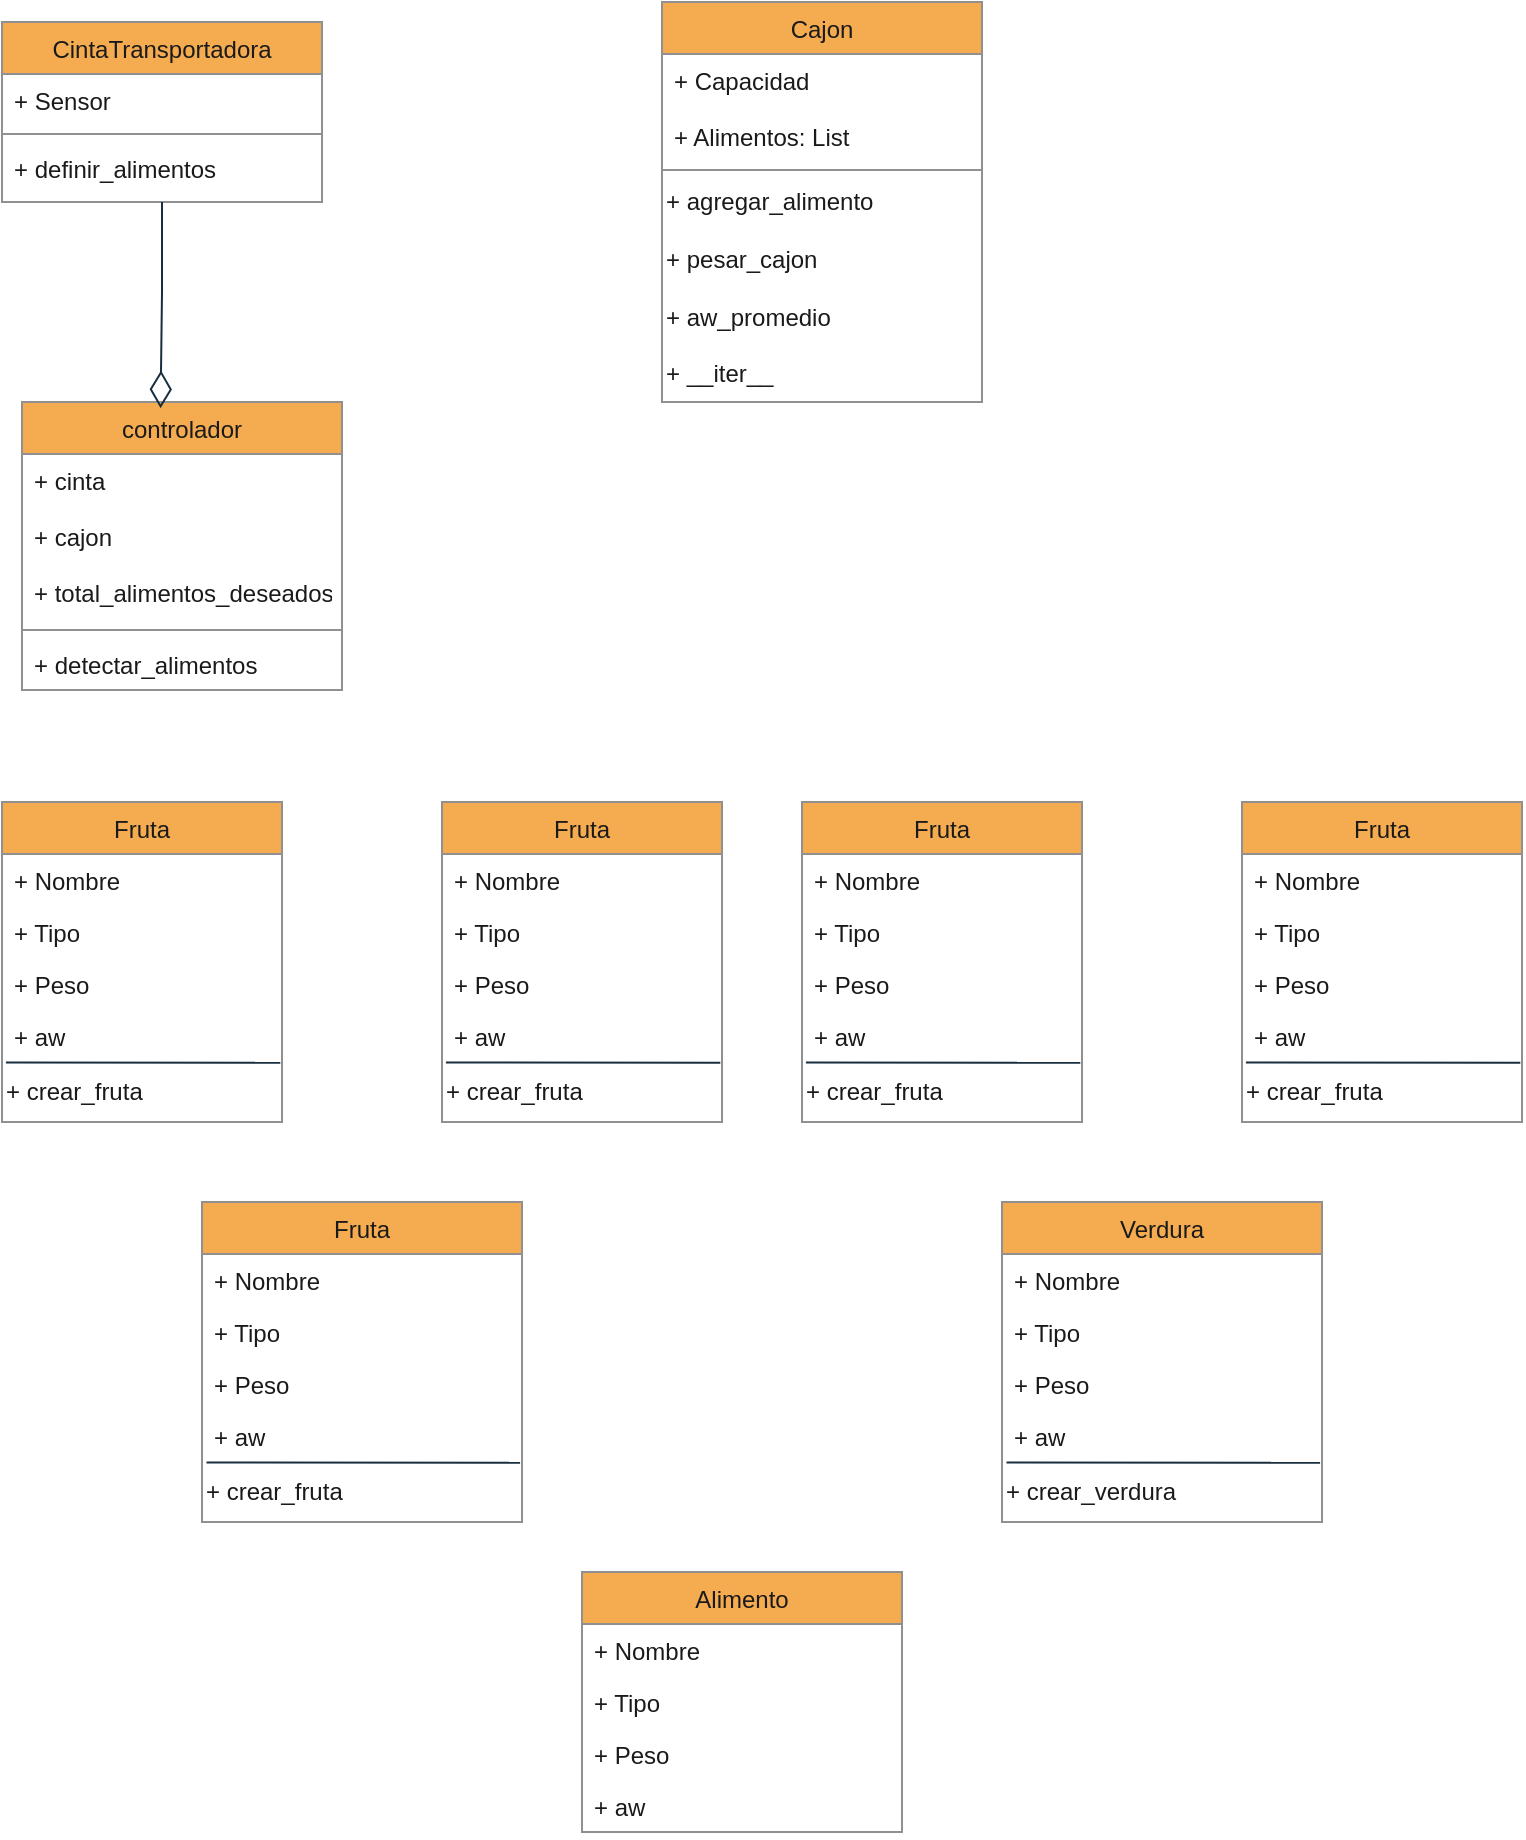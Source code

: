 <mxfile version="26.2.10">
  <diagram id="C5RBs43oDa-KdzZeNtuy" name="Page-1">
    <mxGraphModel dx="2088" dy="1054" grid="1" gridSize="10" guides="1" tooltips="1" connect="1" arrows="1" fold="1" page="1" pageScale="1" pageWidth="827" pageHeight="1169" math="0" shadow="0">
      <root>
        <mxCell id="WIyWlLk6GJQsqaUBKTNV-0" />
        <mxCell id="WIyWlLk6GJQsqaUBKTNV-1" parent="WIyWlLk6GJQsqaUBKTNV-0" />
        <mxCell id="zkfFHV4jXpPFQw0GAbJ--6" value="CintaTransportadora" style="swimlane;fontStyle=0;align=center;verticalAlign=top;childLayout=stackLayout;horizontal=1;startSize=26;horizontalStack=0;resizeParent=1;resizeLast=0;collapsible=1;marginBottom=0;rounded=0;shadow=0;strokeWidth=1;labelBackgroundColor=none;fillColor=#F5AB50;strokeColor=#909090;fontColor=#1A1A1A;" parent="WIyWlLk6GJQsqaUBKTNV-1" vertex="1">
          <mxGeometry x="30" y="50" width="160" height="90" as="geometry">
            <mxRectangle x="130" y="380" width="160" height="26" as="alternateBounds" />
          </mxGeometry>
        </mxCell>
        <mxCell id="zkfFHV4jXpPFQw0GAbJ--7" value="+ Sensor" style="text;align=left;verticalAlign=top;spacingLeft=4;spacingRight=4;overflow=hidden;rotatable=0;points=[[0,0.5],[1,0.5]];portConstraint=eastwest;labelBackgroundColor=none;fontColor=#1A1A1A;" parent="zkfFHV4jXpPFQw0GAbJ--6" vertex="1">
          <mxGeometry y="26" width="160" height="26" as="geometry" />
        </mxCell>
        <mxCell id="zkfFHV4jXpPFQw0GAbJ--9" value="" style="line;html=1;strokeWidth=1;align=left;verticalAlign=middle;spacingTop=-1;spacingLeft=3;spacingRight=3;rotatable=0;labelPosition=right;points=[];portConstraint=eastwest;labelBackgroundColor=none;fillColor=#F5AB50;strokeColor=#909090;fontColor=#1A1A1A;" parent="zkfFHV4jXpPFQw0GAbJ--6" vertex="1">
          <mxGeometry y="52" width="160" height="8" as="geometry" />
        </mxCell>
        <mxCell id="zkfFHV4jXpPFQw0GAbJ--10" value="+ definir_alimentos" style="text;align=left;verticalAlign=top;spacingLeft=4;spacingRight=4;overflow=hidden;rotatable=0;points=[[0,0.5],[1,0.5]];portConstraint=eastwest;fontStyle=0;labelBackgroundColor=none;fontColor=#1A1A1A;" parent="zkfFHV4jXpPFQw0GAbJ--6" vertex="1">
          <mxGeometry y="60" width="160" height="26" as="geometry" />
        </mxCell>
        <mxCell id="zkfFHV4jXpPFQw0GAbJ--13" value="Cajon" style="swimlane;fontStyle=0;align=center;verticalAlign=top;childLayout=stackLayout;horizontal=1;startSize=26;horizontalStack=0;resizeParent=1;resizeLast=0;collapsible=1;marginBottom=0;rounded=0;shadow=0;strokeWidth=1;labelBackgroundColor=none;fillColor=#F5AB50;strokeColor=#909090;fontColor=#1A1A1A;" parent="WIyWlLk6GJQsqaUBKTNV-1" vertex="1">
          <mxGeometry x="360" y="40" width="160" height="200" as="geometry">
            <mxRectangle x="340" y="380" width="170" height="26" as="alternateBounds" />
          </mxGeometry>
        </mxCell>
        <mxCell id="zkfFHV4jXpPFQw0GAbJ--14" value="+ Capacidad&#xa;&#xa;+ Alimentos: List" style="text;align=left;verticalAlign=top;spacingLeft=4;spacingRight=4;overflow=hidden;rotatable=0;points=[[0,0.5],[1,0.5]];portConstraint=eastwest;labelBackgroundColor=none;fontColor=#1A1A1A;" parent="zkfFHV4jXpPFQw0GAbJ--13" vertex="1">
          <mxGeometry y="26" width="160" height="54" as="geometry" />
        </mxCell>
        <mxCell id="zkfFHV4jXpPFQw0GAbJ--15" value="" style="line;html=1;strokeWidth=1;align=left;verticalAlign=middle;spacingTop=-1;spacingLeft=3;spacingRight=3;rotatable=0;labelPosition=right;points=[];portConstraint=eastwest;labelBackgroundColor=none;fillColor=#F5AB50;strokeColor=#909090;fontColor=#1A1A1A;" parent="zkfFHV4jXpPFQw0GAbJ--13" vertex="1">
          <mxGeometry y="80" width="160" height="8" as="geometry" />
        </mxCell>
        <mxCell id="TtFTox5Q7d19spbC-8BE-2" value="+ agregar_alimento&lt;div&gt;&lt;div&gt;&lt;br&gt;&lt;/div&gt;&lt;div&gt;+ pesar_cajon&lt;/div&gt;&lt;div&gt;&lt;br&gt;&lt;/div&gt;&lt;div&gt;+ aw_promedio&lt;/div&gt;&lt;div&gt;&lt;br&gt;&lt;/div&gt;&lt;div&gt;+ __iter__&lt;/div&gt;&lt;/div&gt;" style="text;html=1;align=left;verticalAlign=middle;resizable=0;points=[];autosize=1;strokeColor=none;fillColor=none;labelBackgroundColor=none;fontColor=#1A1A1A;" vertex="1" parent="zkfFHV4jXpPFQw0GAbJ--13">
          <mxGeometry y="88" width="160" height="110" as="geometry" />
        </mxCell>
        <mxCell id="zkfFHV4jXpPFQw0GAbJ--17" value="Alimento" style="swimlane;fontStyle=0;align=center;verticalAlign=top;childLayout=stackLayout;horizontal=1;startSize=26;horizontalStack=0;resizeParent=1;resizeLast=0;collapsible=1;marginBottom=0;rounded=0;shadow=0;strokeWidth=1;labelBackgroundColor=none;fillColor=#F5AB50;strokeColor=#909090;fontColor=#1A1A1A;" parent="WIyWlLk6GJQsqaUBKTNV-1" vertex="1">
          <mxGeometry x="320" y="825" width="160" height="130" as="geometry">
            <mxRectangle x="550" y="140" width="160" height="26" as="alternateBounds" />
          </mxGeometry>
        </mxCell>
        <mxCell id="zkfFHV4jXpPFQw0GAbJ--19" value="+ Nombre   " style="text;align=left;verticalAlign=top;spacingLeft=4;spacingRight=4;overflow=hidden;rotatable=0;points=[[0,0.5],[1,0.5]];portConstraint=eastwest;rounded=0;shadow=0;html=0;labelBackgroundColor=none;fontColor=#1A1A1A;" parent="zkfFHV4jXpPFQw0GAbJ--17" vertex="1">
          <mxGeometry y="26" width="160" height="26" as="geometry" />
        </mxCell>
        <mxCell id="zkfFHV4jXpPFQw0GAbJ--20" value="+ Tipo" style="text;align=left;verticalAlign=top;spacingLeft=4;spacingRight=4;overflow=hidden;rotatable=0;points=[[0,0.5],[1,0.5]];portConstraint=eastwest;rounded=0;shadow=0;html=0;labelBackgroundColor=none;fontColor=#1A1A1A;" parent="zkfFHV4jXpPFQw0GAbJ--17" vertex="1">
          <mxGeometry y="52" width="160" height="26" as="geometry" />
        </mxCell>
        <mxCell id="zkfFHV4jXpPFQw0GAbJ--21" value="+ Peso" style="text;align=left;verticalAlign=top;spacingLeft=4;spacingRight=4;overflow=hidden;rotatable=0;points=[[0,0.5],[1,0.5]];portConstraint=eastwest;rounded=0;shadow=0;html=0;labelBackgroundColor=none;fontColor=#1A1A1A;" parent="zkfFHV4jXpPFQw0GAbJ--17" vertex="1">
          <mxGeometry y="78" width="160" height="26" as="geometry" />
        </mxCell>
        <mxCell id="zkfFHV4jXpPFQw0GAbJ--22" value="+ aw" style="text;align=left;verticalAlign=top;spacingLeft=4;spacingRight=4;overflow=hidden;rotatable=0;points=[[0,0.5],[1,0.5]];portConstraint=eastwest;rounded=0;shadow=0;html=0;labelBackgroundColor=none;fontColor=#1A1A1A;" parent="zkfFHV4jXpPFQw0GAbJ--17" vertex="1">
          <mxGeometry y="104" width="160" height="26" as="geometry" />
        </mxCell>
        <mxCell id="TtFTox5Q7d19spbC-8BE-4" value="controlador" style="swimlane;fontStyle=0;align=center;verticalAlign=top;childLayout=stackLayout;horizontal=1;startSize=26;horizontalStack=0;resizeParent=1;resizeLast=0;collapsible=1;marginBottom=0;rounded=0;shadow=0;strokeWidth=1;labelBackgroundColor=none;fillColor=#F5AB50;strokeColor=#909090;fontColor=#1A1A1A;" vertex="1" parent="WIyWlLk6GJQsqaUBKTNV-1">
          <mxGeometry x="40" y="240" width="160" height="144" as="geometry">
            <mxRectangle x="130" y="380" width="160" height="26" as="alternateBounds" />
          </mxGeometry>
        </mxCell>
        <mxCell id="TtFTox5Q7d19spbC-8BE-5" value="+ cinta&#xa;&#xa;+ cajon&#xa;&#xa;+ total_alimentos_deseados" style="text;align=left;verticalAlign=top;spacingLeft=4;spacingRight=4;overflow=hidden;rotatable=0;points=[[0,0.5],[1,0.5]];portConstraint=eastwest;labelBackgroundColor=none;fontColor=#1A1A1A;" vertex="1" parent="TtFTox5Q7d19spbC-8BE-4">
          <mxGeometry y="26" width="160" height="84" as="geometry" />
        </mxCell>
        <mxCell id="TtFTox5Q7d19spbC-8BE-6" value="" style="line;html=1;strokeWidth=1;align=left;verticalAlign=middle;spacingTop=-1;spacingLeft=3;spacingRight=3;rotatable=0;labelPosition=right;points=[];portConstraint=eastwest;labelBackgroundColor=none;fillColor=#F5AB50;strokeColor=#909090;fontColor=#1A1A1A;" vertex="1" parent="TtFTox5Q7d19spbC-8BE-4">
          <mxGeometry y="110" width="160" height="8" as="geometry" />
        </mxCell>
        <mxCell id="TtFTox5Q7d19spbC-8BE-7" value="+ detectar_alimentos" style="text;align=left;verticalAlign=top;spacingLeft=4;spacingRight=4;overflow=hidden;rotatable=0;points=[[0,0.5],[1,0.5]];portConstraint=eastwest;fontStyle=0;labelBackgroundColor=none;fontColor=#1A1A1A;" vertex="1" parent="TtFTox5Q7d19spbC-8BE-4">
          <mxGeometry y="118" width="160" height="26" as="geometry" />
        </mxCell>
        <mxCell id="TtFTox5Q7d19spbC-8BE-16" style="edgeStyle=orthogonalEdgeStyle;rounded=0;orthogonalLoop=1;jettySize=auto;html=1;exitX=0.5;exitY=1;exitDx=0;exitDy=0;entryX=0.433;entryY=0.022;entryDx=0;entryDy=0;entryPerimeter=0;endArrow=diamondThin;endFill=0;endSize=16;labelBackgroundColor=none;strokeColor=#182E3E;fontColor=default;" edge="1" parent="WIyWlLk6GJQsqaUBKTNV-1" source="zkfFHV4jXpPFQw0GAbJ--6" target="TtFTox5Q7d19spbC-8BE-4">
          <mxGeometry relative="1" as="geometry" />
        </mxCell>
        <mxCell id="TtFTox5Q7d19spbC-8BE-21" value="Verdura" style="swimlane;fontStyle=0;align=center;verticalAlign=top;childLayout=stackLayout;horizontal=1;startSize=26;horizontalStack=0;resizeParent=1;resizeLast=0;collapsible=1;marginBottom=0;rounded=0;shadow=0;strokeWidth=1;labelBackgroundColor=none;fillColor=#F5AB50;strokeColor=#909090;fontColor=#1A1A1A;" vertex="1" parent="WIyWlLk6GJQsqaUBKTNV-1">
          <mxGeometry x="530" y="640" width="160" height="160" as="geometry">
            <mxRectangle x="550" y="140" width="160" height="26" as="alternateBounds" />
          </mxGeometry>
        </mxCell>
        <mxCell id="TtFTox5Q7d19spbC-8BE-22" value="+ Nombre   " style="text;align=left;verticalAlign=top;spacingLeft=4;spacingRight=4;overflow=hidden;rotatable=0;points=[[0,0.5],[1,0.5]];portConstraint=eastwest;rounded=0;shadow=0;html=0;labelBackgroundColor=none;fontColor=#1A1A1A;" vertex="1" parent="TtFTox5Q7d19spbC-8BE-21">
          <mxGeometry y="26" width="160" height="26" as="geometry" />
        </mxCell>
        <mxCell id="TtFTox5Q7d19spbC-8BE-23" value="+ Tipo" style="text;align=left;verticalAlign=top;spacingLeft=4;spacingRight=4;overflow=hidden;rotatable=0;points=[[0,0.5],[1,0.5]];portConstraint=eastwest;rounded=0;shadow=0;html=0;labelBackgroundColor=none;fontColor=#1A1A1A;" vertex="1" parent="TtFTox5Q7d19spbC-8BE-21">
          <mxGeometry y="52" width="160" height="26" as="geometry" />
        </mxCell>
        <mxCell id="TtFTox5Q7d19spbC-8BE-24" value="+ Peso" style="text;align=left;verticalAlign=top;spacingLeft=4;spacingRight=4;overflow=hidden;rotatable=0;points=[[0,0.5],[1,0.5]];portConstraint=eastwest;rounded=0;shadow=0;html=0;labelBackgroundColor=none;fontColor=#1A1A1A;" vertex="1" parent="TtFTox5Q7d19spbC-8BE-21">
          <mxGeometry y="78" width="160" height="26" as="geometry" />
        </mxCell>
        <mxCell id="TtFTox5Q7d19spbC-8BE-25" value="+ aw" style="text;align=left;verticalAlign=top;spacingLeft=4;spacingRight=4;overflow=hidden;rotatable=0;points=[[0,0.5],[1,0.5]];portConstraint=eastwest;rounded=0;shadow=0;html=0;labelBackgroundColor=none;fontColor=#1A1A1A;" vertex="1" parent="TtFTox5Q7d19spbC-8BE-21">
          <mxGeometry y="104" width="160" height="26" as="geometry" />
        </mxCell>
        <mxCell id="TtFTox5Q7d19spbC-8BE-26" value="&lt;div&gt;+ crear_verdura&lt;/div&gt;" style="text;html=1;align=left;verticalAlign=middle;resizable=0;points=[];autosize=1;strokeColor=none;fillColor=none;fontColor=#1A1A1A;" vertex="1" parent="TtFTox5Q7d19spbC-8BE-21">
          <mxGeometry y="130" width="160" height="30" as="geometry" />
        </mxCell>
        <mxCell id="TtFTox5Q7d19spbC-8BE-27" value="" style="endArrow=none;html=1;rounded=0;strokeColor=#182E3E;fontColor=light-dark(#1A1A1A, #5f5f5f);entryX=0.994;entryY=1.015;entryDx=0;entryDy=0;entryPerimeter=0;exitX=0.014;exitY=0.007;exitDx=0;exitDy=0;exitPerimeter=0;labelBackgroundColor=light-dark(default, #5f5f5f);" edge="1" parent="TtFTox5Q7d19spbC-8BE-21" source="TtFTox5Q7d19spbC-8BE-26" target="TtFTox5Q7d19spbC-8BE-25">
          <mxGeometry width="50" height="50" relative="1" as="geometry">
            <mxPoint x="-177" y="264" as="sourcePoint" />
            <mxPoint x="-127" y="214" as="targetPoint" />
          </mxGeometry>
        </mxCell>
        <mxCell id="TtFTox5Q7d19spbC-8BE-28" value="Fruta" style="swimlane;fontStyle=0;align=center;verticalAlign=top;childLayout=stackLayout;horizontal=1;startSize=26;horizontalStack=0;resizeParent=1;resizeLast=0;collapsible=1;marginBottom=0;rounded=0;shadow=0;strokeWidth=1;labelBackgroundColor=none;fillColor=#F5AB50;strokeColor=#909090;fontColor=#1A1A1A;" vertex="1" parent="WIyWlLk6GJQsqaUBKTNV-1">
          <mxGeometry x="130" y="640" width="160" height="160" as="geometry">
            <mxRectangle x="550" y="140" width="160" height="26" as="alternateBounds" />
          </mxGeometry>
        </mxCell>
        <mxCell id="TtFTox5Q7d19spbC-8BE-29" value="+ Nombre   " style="text;align=left;verticalAlign=top;spacingLeft=4;spacingRight=4;overflow=hidden;rotatable=0;points=[[0,0.5],[1,0.5]];portConstraint=eastwest;rounded=0;shadow=0;html=0;labelBackgroundColor=none;fontColor=#1A1A1A;" vertex="1" parent="TtFTox5Q7d19spbC-8BE-28">
          <mxGeometry y="26" width="160" height="26" as="geometry" />
        </mxCell>
        <mxCell id="TtFTox5Q7d19spbC-8BE-30" value="+ Tipo" style="text;align=left;verticalAlign=top;spacingLeft=4;spacingRight=4;overflow=hidden;rotatable=0;points=[[0,0.5],[1,0.5]];portConstraint=eastwest;rounded=0;shadow=0;html=0;labelBackgroundColor=none;fontColor=#1A1A1A;" vertex="1" parent="TtFTox5Q7d19spbC-8BE-28">
          <mxGeometry y="52" width="160" height="26" as="geometry" />
        </mxCell>
        <mxCell id="TtFTox5Q7d19spbC-8BE-31" value="+ Peso" style="text;align=left;verticalAlign=top;spacingLeft=4;spacingRight=4;overflow=hidden;rotatable=0;points=[[0,0.5],[1,0.5]];portConstraint=eastwest;rounded=0;shadow=0;html=0;labelBackgroundColor=none;fontColor=#1A1A1A;" vertex="1" parent="TtFTox5Q7d19spbC-8BE-28">
          <mxGeometry y="78" width="160" height="26" as="geometry" />
        </mxCell>
        <mxCell id="TtFTox5Q7d19spbC-8BE-32" value="+ aw" style="text;align=left;verticalAlign=top;spacingLeft=4;spacingRight=4;overflow=hidden;rotatable=0;points=[[0,0.5],[1,0.5]];portConstraint=eastwest;rounded=0;shadow=0;html=0;labelBackgroundColor=none;fontColor=#1A1A1A;" vertex="1" parent="TtFTox5Q7d19spbC-8BE-28">
          <mxGeometry y="104" width="160" height="26" as="geometry" />
        </mxCell>
        <mxCell id="TtFTox5Q7d19spbC-8BE-33" value="+ crear_fruta" style="text;html=1;align=left;verticalAlign=middle;resizable=0;points=[];autosize=1;strokeColor=none;fillColor=none;fontColor=#1A1A1A;" vertex="1" parent="TtFTox5Q7d19spbC-8BE-28">
          <mxGeometry y="130" width="160" height="30" as="geometry" />
        </mxCell>
        <mxCell id="TtFTox5Q7d19spbC-8BE-34" value="" style="endArrow=none;html=1;rounded=0;strokeColor=#182E3E;fontColor=light-dark(#1A1A1A, #5f5f5f);entryX=0.994;entryY=1.015;entryDx=0;entryDy=0;entryPerimeter=0;exitX=0.014;exitY=0.007;exitDx=0;exitDy=0;exitPerimeter=0;labelBackgroundColor=light-dark(default, #5f5f5f);" edge="1" parent="TtFTox5Q7d19spbC-8BE-28" source="TtFTox5Q7d19spbC-8BE-33" target="TtFTox5Q7d19spbC-8BE-32">
          <mxGeometry width="50" height="50" relative="1" as="geometry">
            <mxPoint x="-177" y="264" as="sourcePoint" />
            <mxPoint x="-127" y="214" as="targetPoint" />
          </mxGeometry>
        </mxCell>
        <mxCell id="TtFTox5Q7d19spbC-8BE-37" value="Fruta" style="swimlane;fontStyle=0;align=center;verticalAlign=top;childLayout=stackLayout;horizontal=1;startSize=26;horizontalStack=0;resizeParent=1;resizeLast=0;collapsible=1;marginBottom=0;rounded=0;shadow=0;strokeWidth=1;labelBackgroundColor=none;fillColor=#F5AB50;strokeColor=#909090;fontColor=#1A1A1A;" vertex="1" parent="WIyWlLk6GJQsqaUBKTNV-1">
          <mxGeometry x="30" y="440" width="140" height="160" as="geometry">
            <mxRectangle x="550" y="140" width="160" height="26" as="alternateBounds" />
          </mxGeometry>
        </mxCell>
        <mxCell id="TtFTox5Q7d19spbC-8BE-38" value="+ Nombre   " style="text;align=left;verticalAlign=top;spacingLeft=4;spacingRight=4;overflow=hidden;rotatable=0;points=[[0,0.5],[1,0.5]];portConstraint=eastwest;rounded=0;shadow=0;html=0;labelBackgroundColor=none;fontColor=#1A1A1A;" vertex="1" parent="TtFTox5Q7d19spbC-8BE-37">
          <mxGeometry y="26" width="140" height="26" as="geometry" />
        </mxCell>
        <mxCell id="TtFTox5Q7d19spbC-8BE-39" value="+ Tipo" style="text;align=left;verticalAlign=top;spacingLeft=4;spacingRight=4;overflow=hidden;rotatable=0;points=[[0,0.5],[1,0.5]];portConstraint=eastwest;rounded=0;shadow=0;html=0;labelBackgroundColor=none;fontColor=#1A1A1A;" vertex="1" parent="TtFTox5Q7d19spbC-8BE-37">
          <mxGeometry y="52" width="140" height="26" as="geometry" />
        </mxCell>
        <mxCell id="TtFTox5Q7d19spbC-8BE-40" value="+ Peso" style="text;align=left;verticalAlign=top;spacingLeft=4;spacingRight=4;overflow=hidden;rotatable=0;points=[[0,0.5],[1,0.5]];portConstraint=eastwest;rounded=0;shadow=0;html=0;labelBackgroundColor=none;fontColor=#1A1A1A;" vertex="1" parent="TtFTox5Q7d19spbC-8BE-37">
          <mxGeometry y="78" width="140" height="26" as="geometry" />
        </mxCell>
        <mxCell id="TtFTox5Q7d19spbC-8BE-41" value="+ aw" style="text;align=left;verticalAlign=top;spacingLeft=4;spacingRight=4;overflow=hidden;rotatable=0;points=[[0,0.5],[1,0.5]];portConstraint=eastwest;rounded=0;shadow=0;html=0;labelBackgroundColor=none;fontColor=#1A1A1A;" vertex="1" parent="TtFTox5Q7d19spbC-8BE-37">
          <mxGeometry y="104" width="140" height="26" as="geometry" />
        </mxCell>
        <mxCell id="TtFTox5Q7d19spbC-8BE-42" value="+ crear_fruta" style="text;html=1;align=left;verticalAlign=middle;resizable=0;points=[];autosize=1;strokeColor=none;fillColor=none;fontColor=#1A1A1A;" vertex="1" parent="TtFTox5Q7d19spbC-8BE-37">
          <mxGeometry y="130" width="140" height="30" as="geometry" />
        </mxCell>
        <mxCell id="TtFTox5Q7d19spbC-8BE-43" value="" style="endArrow=none;html=1;rounded=0;strokeColor=#182E3E;fontColor=light-dark(#1A1A1A, #5f5f5f);entryX=0.994;entryY=1.015;entryDx=0;entryDy=0;entryPerimeter=0;exitX=0.014;exitY=0.007;exitDx=0;exitDy=0;exitPerimeter=0;labelBackgroundColor=light-dark(default, #5f5f5f);" edge="1" parent="TtFTox5Q7d19spbC-8BE-37" source="TtFTox5Q7d19spbC-8BE-42" target="TtFTox5Q7d19spbC-8BE-41">
          <mxGeometry width="50" height="50" relative="1" as="geometry">
            <mxPoint x="-177" y="264" as="sourcePoint" />
            <mxPoint x="-127" y="214" as="targetPoint" />
          </mxGeometry>
        </mxCell>
        <mxCell id="TtFTox5Q7d19spbC-8BE-51" value="Fruta" style="swimlane;fontStyle=0;align=center;verticalAlign=top;childLayout=stackLayout;horizontal=1;startSize=26;horizontalStack=0;resizeParent=1;resizeLast=0;collapsible=1;marginBottom=0;rounded=0;shadow=0;strokeWidth=1;labelBackgroundColor=none;fillColor=#F5AB50;strokeColor=#909090;fontColor=#1A1A1A;" vertex="1" parent="WIyWlLk6GJQsqaUBKTNV-1">
          <mxGeometry x="250" y="440" width="140" height="160" as="geometry">
            <mxRectangle x="550" y="140" width="160" height="26" as="alternateBounds" />
          </mxGeometry>
        </mxCell>
        <mxCell id="TtFTox5Q7d19spbC-8BE-52" value="+ Nombre   " style="text;align=left;verticalAlign=top;spacingLeft=4;spacingRight=4;overflow=hidden;rotatable=0;points=[[0,0.5],[1,0.5]];portConstraint=eastwest;rounded=0;shadow=0;html=0;labelBackgroundColor=none;fontColor=#1A1A1A;" vertex="1" parent="TtFTox5Q7d19spbC-8BE-51">
          <mxGeometry y="26" width="140" height="26" as="geometry" />
        </mxCell>
        <mxCell id="TtFTox5Q7d19spbC-8BE-53" value="+ Tipo" style="text;align=left;verticalAlign=top;spacingLeft=4;spacingRight=4;overflow=hidden;rotatable=0;points=[[0,0.5],[1,0.5]];portConstraint=eastwest;rounded=0;shadow=0;html=0;labelBackgroundColor=none;fontColor=#1A1A1A;" vertex="1" parent="TtFTox5Q7d19spbC-8BE-51">
          <mxGeometry y="52" width="140" height="26" as="geometry" />
        </mxCell>
        <mxCell id="TtFTox5Q7d19spbC-8BE-54" value="+ Peso" style="text;align=left;verticalAlign=top;spacingLeft=4;spacingRight=4;overflow=hidden;rotatable=0;points=[[0,0.5],[1,0.5]];portConstraint=eastwest;rounded=0;shadow=0;html=0;labelBackgroundColor=none;fontColor=#1A1A1A;" vertex="1" parent="TtFTox5Q7d19spbC-8BE-51">
          <mxGeometry y="78" width="140" height="26" as="geometry" />
        </mxCell>
        <mxCell id="TtFTox5Q7d19spbC-8BE-55" value="+ aw" style="text;align=left;verticalAlign=top;spacingLeft=4;spacingRight=4;overflow=hidden;rotatable=0;points=[[0,0.5],[1,0.5]];portConstraint=eastwest;rounded=0;shadow=0;html=0;labelBackgroundColor=none;fontColor=#1A1A1A;" vertex="1" parent="TtFTox5Q7d19spbC-8BE-51">
          <mxGeometry y="104" width="140" height="26" as="geometry" />
        </mxCell>
        <mxCell id="TtFTox5Q7d19spbC-8BE-56" value="+ crear_fruta" style="text;html=1;align=left;verticalAlign=middle;resizable=0;points=[];autosize=1;strokeColor=none;fillColor=none;fontColor=#1A1A1A;" vertex="1" parent="TtFTox5Q7d19spbC-8BE-51">
          <mxGeometry y="130" width="140" height="30" as="geometry" />
        </mxCell>
        <mxCell id="TtFTox5Q7d19spbC-8BE-57" value="" style="endArrow=none;html=1;rounded=0;strokeColor=#182E3E;fontColor=light-dark(#1A1A1A, #5f5f5f);entryX=0.994;entryY=1.015;entryDx=0;entryDy=0;entryPerimeter=0;exitX=0.014;exitY=0.007;exitDx=0;exitDy=0;exitPerimeter=0;labelBackgroundColor=light-dark(default, #5f5f5f);" edge="1" parent="TtFTox5Q7d19spbC-8BE-51" source="TtFTox5Q7d19spbC-8BE-56" target="TtFTox5Q7d19spbC-8BE-55">
          <mxGeometry width="50" height="50" relative="1" as="geometry">
            <mxPoint x="-177" y="264" as="sourcePoint" />
            <mxPoint x="-127" y="214" as="targetPoint" />
          </mxGeometry>
        </mxCell>
        <mxCell id="TtFTox5Q7d19spbC-8BE-58" value="Fruta" style="swimlane;fontStyle=0;align=center;verticalAlign=top;childLayout=stackLayout;horizontal=1;startSize=26;horizontalStack=0;resizeParent=1;resizeLast=0;collapsible=1;marginBottom=0;rounded=0;shadow=0;strokeWidth=1;labelBackgroundColor=none;fillColor=#F5AB50;strokeColor=#909090;fontColor=#1A1A1A;" vertex="1" parent="WIyWlLk6GJQsqaUBKTNV-1">
          <mxGeometry x="430" y="440" width="140" height="160" as="geometry">
            <mxRectangle x="550" y="140" width="160" height="26" as="alternateBounds" />
          </mxGeometry>
        </mxCell>
        <mxCell id="TtFTox5Q7d19spbC-8BE-59" value="+ Nombre   " style="text;align=left;verticalAlign=top;spacingLeft=4;spacingRight=4;overflow=hidden;rotatable=0;points=[[0,0.5],[1,0.5]];portConstraint=eastwest;rounded=0;shadow=0;html=0;labelBackgroundColor=none;fontColor=#1A1A1A;" vertex="1" parent="TtFTox5Q7d19spbC-8BE-58">
          <mxGeometry y="26" width="140" height="26" as="geometry" />
        </mxCell>
        <mxCell id="TtFTox5Q7d19spbC-8BE-60" value="+ Tipo" style="text;align=left;verticalAlign=top;spacingLeft=4;spacingRight=4;overflow=hidden;rotatable=0;points=[[0,0.5],[1,0.5]];portConstraint=eastwest;rounded=0;shadow=0;html=0;labelBackgroundColor=none;fontColor=#1A1A1A;" vertex="1" parent="TtFTox5Q7d19spbC-8BE-58">
          <mxGeometry y="52" width="140" height="26" as="geometry" />
        </mxCell>
        <mxCell id="TtFTox5Q7d19spbC-8BE-61" value="+ Peso" style="text;align=left;verticalAlign=top;spacingLeft=4;spacingRight=4;overflow=hidden;rotatable=0;points=[[0,0.5],[1,0.5]];portConstraint=eastwest;rounded=0;shadow=0;html=0;labelBackgroundColor=none;fontColor=#1A1A1A;" vertex="1" parent="TtFTox5Q7d19spbC-8BE-58">
          <mxGeometry y="78" width="140" height="26" as="geometry" />
        </mxCell>
        <mxCell id="TtFTox5Q7d19spbC-8BE-62" value="+ aw" style="text;align=left;verticalAlign=top;spacingLeft=4;spacingRight=4;overflow=hidden;rotatable=0;points=[[0,0.5],[1,0.5]];portConstraint=eastwest;rounded=0;shadow=0;html=0;labelBackgroundColor=none;fontColor=#1A1A1A;" vertex="1" parent="TtFTox5Q7d19spbC-8BE-58">
          <mxGeometry y="104" width="140" height="26" as="geometry" />
        </mxCell>
        <mxCell id="TtFTox5Q7d19spbC-8BE-63" value="+ crear_fruta" style="text;html=1;align=left;verticalAlign=middle;resizable=0;points=[];autosize=1;strokeColor=none;fillColor=none;fontColor=#1A1A1A;" vertex="1" parent="TtFTox5Q7d19spbC-8BE-58">
          <mxGeometry y="130" width="140" height="30" as="geometry" />
        </mxCell>
        <mxCell id="TtFTox5Q7d19spbC-8BE-64" value="" style="endArrow=none;html=1;rounded=0;strokeColor=#182E3E;fontColor=light-dark(#1A1A1A, #5f5f5f);entryX=0.994;entryY=1.015;entryDx=0;entryDy=0;entryPerimeter=0;exitX=0.014;exitY=0.007;exitDx=0;exitDy=0;exitPerimeter=0;labelBackgroundColor=light-dark(default, #5f5f5f);" edge="1" parent="TtFTox5Q7d19spbC-8BE-58" source="TtFTox5Q7d19spbC-8BE-63" target="TtFTox5Q7d19spbC-8BE-62">
          <mxGeometry width="50" height="50" relative="1" as="geometry">
            <mxPoint x="-177" y="264" as="sourcePoint" />
            <mxPoint x="-127" y="214" as="targetPoint" />
          </mxGeometry>
        </mxCell>
        <mxCell id="TtFTox5Q7d19spbC-8BE-65" value="Fruta" style="swimlane;fontStyle=0;align=center;verticalAlign=top;childLayout=stackLayout;horizontal=1;startSize=26;horizontalStack=0;resizeParent=1;resizeLast=0;collapsible=1;marginBottom=0;rounded=0;shadow=0;strokeWidth=1;labelBackgroundColor=none;fillColor=#F5AB50;strokeColor=#909090;fontColor=#1A1A1A;" vertex="1" parent="WIyWlLk6GJQsqaUBKTNV-1">
          <mxGeometry x="650" y="440" width="140" height="160" as="geometry">
            <mxRectangle x="550" y="140" width="160" height="26" as="alternateBounds" />
          </mxGeometry>
        </mxCell>
        <mxCell id="TtFTox5Q7d19spbC-8BE-66" value="+ Nombre   " style="text;align=left;verticalAlign=top;spacingLeft=4;spacingRight=4;overflow=hidden;rotatable=0;points=[[0,0.5],[1,0.5]];portConstraint=eastwest;rounded=0;shadow=0;html=0;labelBackgroundColor=none;fontColor=#1A1A1A;" vertex="1" parent="TtFTox5Q7d19spbC-8BE-65">
          <mxGeometry y="26" width="140" height="26" as="geometry" />
        </mxCell>
        <mxCell id="TtFTox5Q7d19spbC-8BE-67" value="+ Tipo" style="text;align=left;verticalAlign=top;spacingLeft=4;spacingRight=4;overflow=hidden;rotatable=0;points=[[0,0.5],[1,0.5]];portConstraint=eastwest;rounded=0;shadow=0;html=0;labelBackgroundColor=none;fontColor=#1A1A1A;" vertex="1" parent="TtFTox5Q7d19spbC-8BE-65">
          <mxGeometry y="52" width="140" height="26" as="geometry" />
        </mxCell>
        <mxCell id="TtFTox5Q7d19spbC-8BE-68" value="+ Peso" style="text;align=left;verticalAlign=top;spacingLeft=4;spacingRight=4;overflow=hidden;rotatable=0;points=[[0,0.5],[1,0.5]];portConstraint=eastwest;rounded=0;shadow=0;html=0;labelBackgroundColor=none;fontColor=#1A1A1A;" vertex="1" parent="TtFTox5Q7d19spbC-8BE-65">
          <mxGeometry y="78" width="140" height="26" as="geometry" />
        </mxCell>
        <mxCell id="TtFTox5Q7d19spbC-8BE-69" value="+ aw" style="text;align=left;verticalAlign=top;spacingLeft=4;spacingRight=4;overflow=hidden;rotatable=0;points=[[0,0.5],[1,0.5]];portConstraint=eastwest;rounded=0;shadow=0;html=0;labelBackgroundColor=none;fontColor=#1A1A1A;" vertex="1" parent="TtFTox5Q7d19spbC-8BE-65">
          <mxGeometry y="104" width="140" height="26" as="geometry" />
        </mxCell>
        <mxCell id="TtFTox5Q7d19spbC-8BE-70" value="+ crear_fruta" style="text;html=1;align=left;verticalAlign=middle;resizable=0;points=[];autosize=1;strokeColor=none;fillColor=none;fontColor=#1A1A1A;" vertex="1" parent="TtFTox5Q7d19spbC-8BE-65">
          <mxGeometry y="130" width="140" height="30" as="geometry" />
        </mxCell>
        <mxCell id="TtFTox5Q7d19spbC-8BE-71" value="" style="endArrow=none;html=1;rounded=0;strokeColor=#182E3E;fontColor=light-dark(#1A1A1A, #5f5f5f);entryX=0.994;entryY=1.015;entryDx=0;entryDy=0;entryPerimeter=0;exitX=0.014;exitY=0.007;exitDx=0;exitDy=0;exitPerimeter=0;labelBackgroundColor=light-dark(default, #5f5f5f);" edge="1" parent="TtFTox5Q7d19spbC-8BE-65" source="TtFTox5Q7d19spbC-8BE-70" target="TtFTox5Q7d19spbC-8BE-69">
          <mxGeometry width="50" height="50" relative="1" as="geometry">
            <mxPoint x="-177" y="264" as="sourcePoint" />
            <mxPoint x="-127" y="214" as="targetPoint" />
          </mxGeometry>
        </mxCell>
      </root>
    </mxGraphModel>
  </diagram>
</mxfile>
